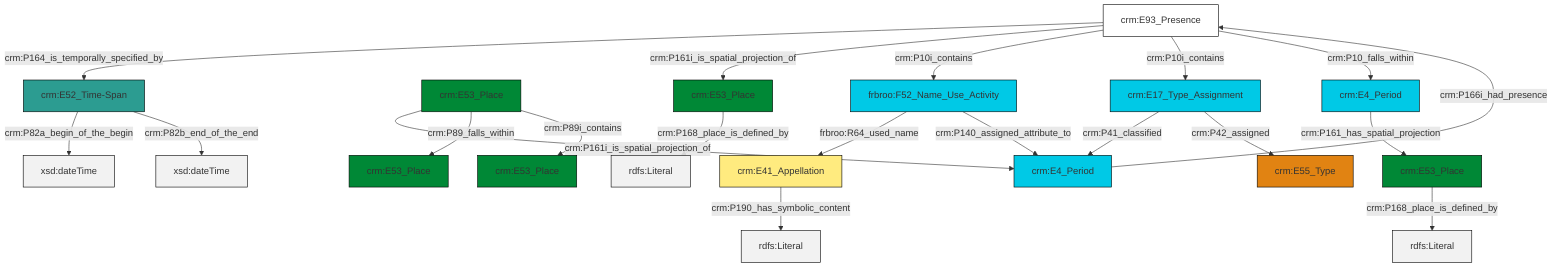 graph TD
classDef Literal fill:#f2f2f2,stroke:#000000;
classDef CRM_Entity fill:#FFFFFF,stroke:#000000;
classDef Temporal_Entity fill:#00C9E6, stroke:#000000;
classDef Type fill:#E18312, stroke:#000000;
classDef Time-Span fill:#2C9C91, stroke:#000000;
classDef Appellation fill:#FFEB7F, stroke:#000000;
classDef Place fill:#008836, stroke:#000000;
classDef Persistent_Item fill:#B266B2, stroke:#000000;
classDef Conceptual_Object fill:#FFD700, stroke:#000000;
classDef Physical_Thing fill:#D2B48C, stroke:#000000;
classDef Actor fill:#f58aad, stroke:#000000;
classDef PC_Classes fill:#4ce600, stroke:#000000;
classDef Multi fill:#cccccc,stroke:#000000;

2["crm:E93_Presence"]:::CRM_Entity -->|crm:P164_is_temporally_specified_by| 3["crm:E52_Time-Span"]:::Time-Span
4["crm:E53_Place"]:::Place -->|crm:P161i_is_spatial_projection_of| 5["crm:E4_Period"]:::Temporal_Entity
5["crm:E4_Period"]:::Temporal_Entity -->|crm:P166i_had_presence| 2["crm:E93_Presence"]:::CRM_Entity
7["crm:E17_Type_Assignment"]:::Temporal_Entity -->|crm:P41_classified| 5["crm:E4_Period"]:::Temporal_Entity
2["crm:E93_Presence"]:::CRM_Entity -->|crm:P161i_is_spatial_projection_of| 12["crm:E53_Place"]:::Place
3["crm:E52_Time-Span"]:::Time-Span -->|crm:P82a_begin_of_the_begin| 14[xsd:dateTime]:::Literal
3["crm:E52_Time-Span"]:::Time-Span -->|crm:P82b_end_of_the_end| 15[xsd:dateTime]:::Literal
2["crm:E93_Presence"]:::CRM_Entity -->|crm:P10i_contains| 18["frbroo:F52_Name_Use_Activity"]:::Temporal_Entity
18["frbroo:F52_Name_Use_Activity"]:::Temporal_Entity -->|frbroo:R64_used_name| 16["crm:E41_Appellation"]:::Appellation
18["frbroo:F52_Name_Use_Activity"]:::Temporal_Entity -->|crm:P140_assigned_attribute_to| 5["crm:E4_Period"]:::Temporal_Entity
12["crm:E53_Place"]:::Place -->|crm:P168_place_is_defined_by| 21[rdfs:Literal]:::Literal
2["crm:E93_Presence"]:::CRM_Entity -->|crm:P10i_contains| 7["crm:E17_Type_Assignment"]:::Temporal_Entity
4["crm:E53_Place"]:::Place -->|crm:P89_falls_within| 23["crm:E53_Place"]:::Place
16["crm:E41_Appellation"]:::Appellation -->|crm:P190_has_symbolic_content| 24[rdfs:Literal]:::Literal
10["crm:E53_Place"]:::Place -->|crm:P168_place_is_defined_by| 27[rdfs:Literal]:::Literal
7["crm:E17_Type_Assignment"]:::Temporal_Entity -->|crm:P42_assigned| 8["crm:E55_Type"]:::Type
2["crm:E93_Presence"]:::CRM_Entity -->|crm:P10_falls_within| 28["crm:E4_Period"]:::Temporal_Entity
4["crm:E53_Place"]:::Place -->|crm:P89i_contains| 0["crm:E53_Place"]:::Place
28["crm:E4_Period"]:::Temporal_Entity -->|crm:P161_has_spatial_projection| 10["crm:E53_Place"]:::Place